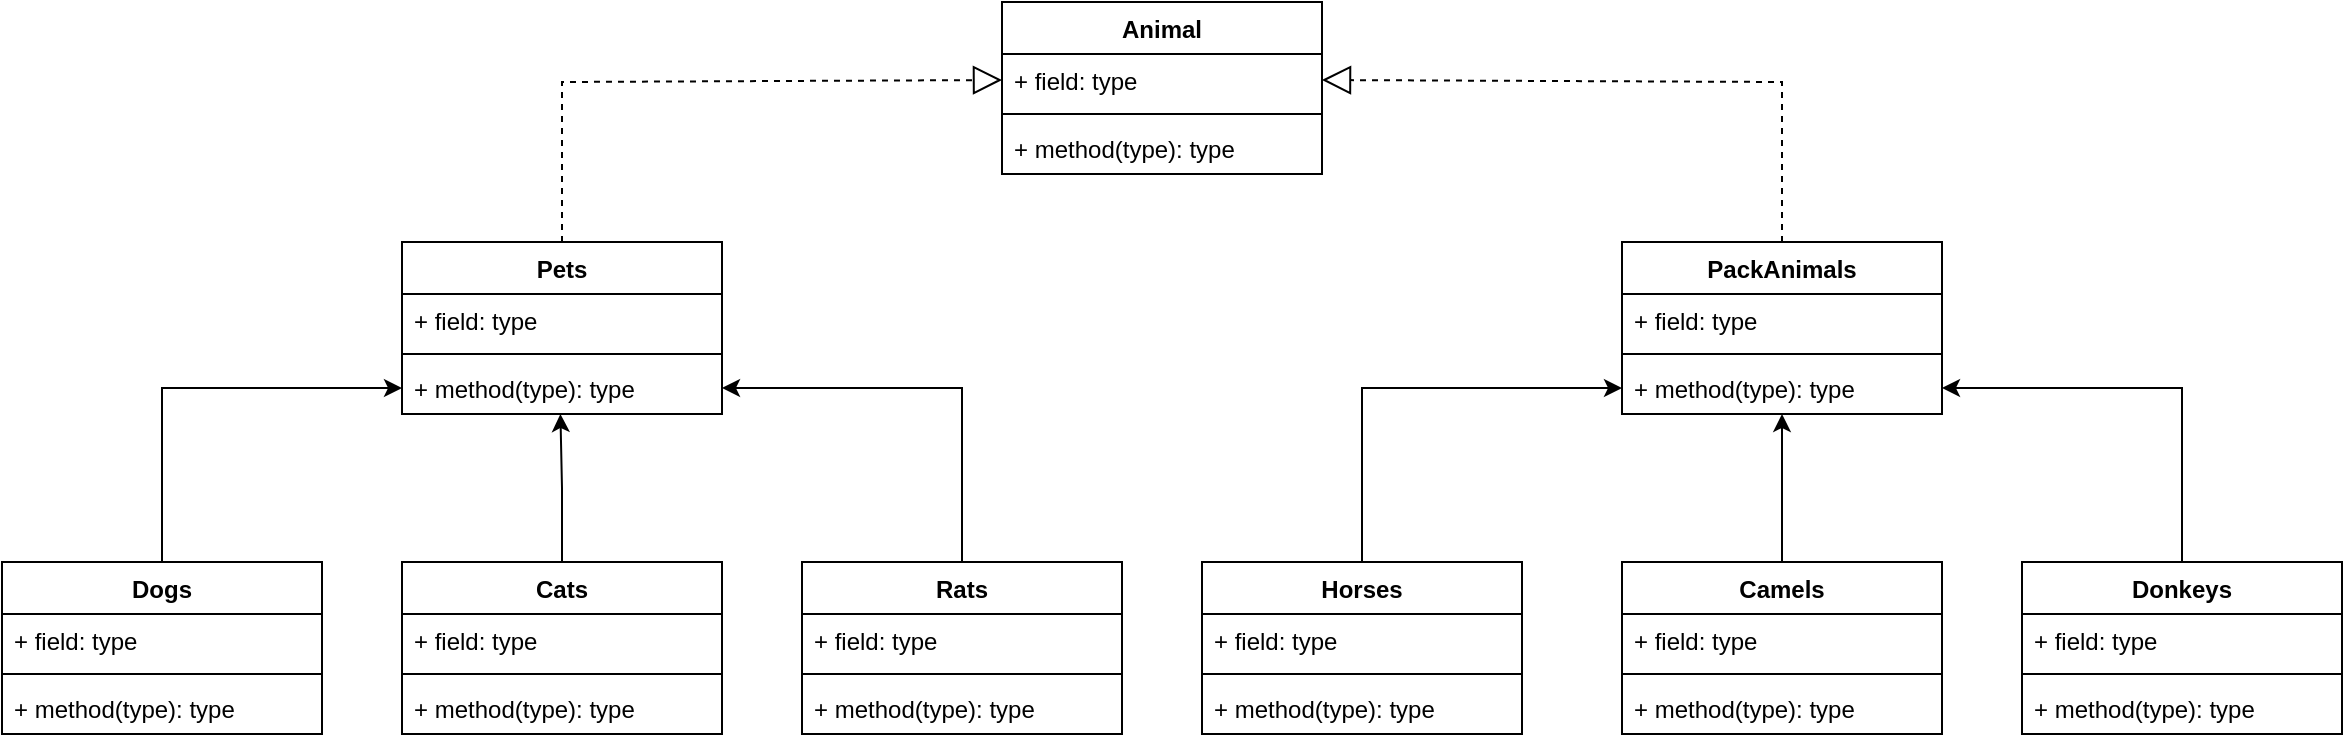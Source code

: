 <mxfile version="20.3.0" type="device"><diagram name="Page-1" id="c4acf3e9-155e-7222-9cf6-157b1a14988f"><mxGraphModel dx="2130" dy="659" grid="1" gridSize="10" guides="1" tooltips="1" connect="1" arrows="1" fold="1" page="1" pageScale="1" pageWidth="850" pageHeight="1100" background="none" math="0" shadow="0"><root><mxCell id="0"/><mxCell id="1" parent="0"/><mxCell id="O4q0f2NSy9v24PY43lTj-1" value="Animal" style="swimlane;fontStyle=1;align=center;verticalAlign=top;childLayout=stackLayout;horizontal=1;startSize=26;horizontalStack=0;resizeParent=1;resizeParentMax=0;resizeLast=0;collapsible=1;marginBottom=0;" vertex="1" parent="1"><mxGeometry x="450" y="40" width="160" height="86" as="geometry"/></mxCell><mxCell id="O4q0f2NSy9v24PY43lTj-2" value="+ field: type" style="text;strokeColor=none;fillColor=none;align=left;verticalAlign=top;spacingLeft=4;spacingRight=4;overflow=hidden;rotatable=0;points=[[0,0.5],[1,0.5]];portConstraint=eastwest;" vertex="1" parent="O4q0f2NSy9v24PY43lTj-1"><mxGeometry y="26" width="160" height="26" as="geometry"/></mxCell><mxCell id="O4q0f2NSy9v24PY43lTj-3" value="" style="line;strokeWidth=1;fillColor=none;align=left;verticalAlign=middle;spacingTop=-1;spacingLeft=3;spacingRight=3;rotatable=0;labelPosition=right;points=[];portConstraint=eastwest;strokeColor=inherit;" vertex="1" parent="O4q0f2NSy9v24PY43lTj-1"><mxGeometry y="52" width="160" height="8" as="geometry"/></mxCell><mxCell id="O4q0f2NSy9v24PY43lTj-4" value="+ method(type): type" style="text;strokeColor=none;fillColor=none;align=left;verticalAlign=top;spacingLeft=4;spacingRight=4;overflow=hidden;rotatable=0;points=[[0,0.5],[1,0.5]];portConstraint=eastwest;" vertex="1" parent="O4q0f2NSy9v24PY43lTj-1"><mxGeometry y="60" width="160" height="26" as="geometry"/></mxCell><mxCell id="O4q0f2NSy9v24PY43lTj-5" value="Pets" style="swimlane;fontStyle=1;align=center;verticalAlign=top;childLayout=stackLayout;horizontal=1;startSize=26;horizontalStack=0;resizeParent=1;resizeParentMax=0;resizeLast=0;collapsible=1;marginBottom=0;" vertex="1" parent="1"><mxGeometry x="150" y="160" width="160" height="86" as="geometry"/></mxCell><mxCell id="O4q0f2NSy9v24PY43lTj-6" value="+ field: type" style="text;strokeColor=none;fillColor=none;align=left;verticalAlign=top;spacingLeft=4;spacingRight=4;overflow=hidden;rotatable=0;points=[[0,0.5],[1,0.5]];portConstraint=eastwest;" vertex="1" parent="O4q0f2NSy9v24PY43lTj-5"><mxGeometry y="26" width="160" height="26" as="geometry"/></mxCell><mxCell id="O4q0f2NSy9v24PY43lTj-7" value="" style="line;strokeWidth=1;fillColor=none;align=left;verticalAlign=middle;spacingTop=-1;spacingLeft=3;spacingRight=3;rotatable=0;labelPosition=right;points=[];portConstraint=eastwest;strokeColor=inherit;" vertex="1" parent="O4q0f2NSy9v24PY43lTj-5"><mxGeometry y="52" width="160" height="8" as="geometry"/></mxCell><mxCell id="O4q0f2NSy9v24PY43lTj-8" value="+ method(type): type" style="text;strokeColor=none;fillColor=none;align=left;verticalAlign=top;spacingLeft=4;spacingRight=4;overflow=hidden;rotatable=0;points=[[0,0.5],[1,0.5]];portConstraint=eastwest;" vertex="1" parent="O4q0f2NSy9v24PY43lTj-5"><mxGeometry y="60" width="160" height="26" as="geometry"/></mxCell><mxCell id="O4q0f2NSy9v24PY43lTj-9" value="PackAnimals" style="swimlane;fontStyle=1;align=center;verticalAlign=top;childLayout=stackLayout;horizontal=1;startSize=26;horizontalStack=0;resizeParent=1;resizeParentMax=0;resizeLast=0;collapsible=1;marginBottom=0;" vertex="1" parent="1"><mxGeometry x="760" y="160" width="160" height="86" as="geometry"/></mxCell><mxCell id="O4q0f2NSy9v24PY43lTj-10" value="+ field: type" style="text;strokeColor=none;fillColor=none;align=left;verticalAlign=top;spacingLeft=4;spacingRight=4;overflow=hidden;rotatable=0;points=[[0,0.5],[1,0.5]];portConstraint=eastwest;" vertex="1" parent="O4q0f2NSy9v24PY43lTj-9"><mxGeometry y="26" width="160" height="26" as="geometry"/></mxCell><mxCell id="O4q0f2NSy9v24PY43lTj-11" value="" style="line;strokeWidth=1;fillColor=none;align=left;verticalAlign=middle;spacingTop=-1;spacingLeft=3;spacingRight=3;rotatable=0;labelPosition=right;points=[];portConstraint=eastwest;strokeColor=inherit;" vertex="1" parent="O4q0f2NSy9v24PY43lTj-9"><mxGeometry y="52" width="160" height="8" as="geometry"/></mxCell><mxCell id="O4q0f2NSy9v24PY43lTj-12" value="+ method(type): type" style="text;strokeColor=none;fillColor=none;align=left;verticalAlign=top;spacingLeft=4;spacingRight=4;overflow=hidden;rotatable=0;points=[[0,0.5],[1,0.5]];portConstraint=eastwest;" vertex="1" parent="O4q0f2NSy9v24PY43lTj-9"><mxGeometry y="60" width="160" height="26" as="geometry"/></mxCell><mxCell id="O4q0f2NSy9v24PY43lTj-13" value="" style="endArrow=block;dashed=1;endFill=0;endSize=12;html=1;rounded=0;exitX=0.5;exitY=0;exitDx=0;exitDy=0;entryX=0;entryY=0.5;entryDx=0;entryDy=0;" edge="1" parent="1" source="O4q0f2NSy9v24PY43lTj-5" target="O4q0f2NSy9v24PY43lTj-2"><mxGeometry width="160" relative="1" as="geometry"><mxPoint x="340" y="290" as="sourcePoint"/><mxPoint x="500" y="290" as="targetPoint"/><Array as="points"><mxPoint x="230" y="80"/></Array></mxGeometry></mxCell><mxCell id="O4q0f2NSy9v24PY43lTj-14" value="" style="endArrow=block;dashed=1;endFill=0;endSize=12;html=1;rounded=0;exitX=0.5;exitY=0;exitDx=0;exitDy=0;entryX=1;entryY=0.5;entryDx=0;entryDy=0;" edge="1" parent="1" source="O4q0f2NSy9v24PY43lTj-9" target="O4q0f2NSy9v24PY43lTj-2"><mxGeometry width="160" relative="1" as="geometry"><mxPoint x="510" y="141" as="sourcePoint"/><mxPoint x="570" y="50" as="targetPoint"/><Array as="points"><mxPoint x="840" y="80"/></Array></mxGeometry></mxCell><mxCell id="O4q0f2NSy9v24PY43lTj-40" style="edgeStyle=orthogonalEdgeStyle;rounded=0;orthogonalLoop=1;jettySize=auto;html=1;exitX=0.5;exitY=0;exitDx=0;exitDy=0;entryX=0.495;entryY=1;entryDx=0;entryDy=0;entryPerimeter=0;" edge="1" parent="1" source="O4q0f2NSy9v24PY43lTj-16" target="O4q0f2NSy9v24PY43lTj-8"><mxGeometry relative="1" as="geometry"><mxPoint x="230" y="270" as="targetPoint"/></mxGeometry></mxCell><mxCell id="O4q0f2NSy9v24PY43lTj-16" value="Cats" style="swimlane;fontStyle=1;align=center;verticalAlign=top;childLayout=stackLayout;horizontal=1;startSize=26;horizontalStack=0;resizeParent=1;resizeParentMax=0;resizeLast=0;collapsible=1;marginBottom=0;" vertex="1" parent="1"><mxGeometry x="150" y="320" width="160" height="86" as="geometry"/></mxCell><mxCell id="O4q0f2NSy9v24PY43lTj-17" value="+ field: type" style="text;strokeColor=none;fillColor=none;align=left;verticalAlign=top;spacingLeft=4;spacingRight=4;overflow=hidden;rotatable=0;points=[[0,0.5],[1,0.5]];portConstraint=eastwest;" vertex="1" parent="O4q0f2NSy9v24PY43lTj-16"><mxGeometry y="26" width="160" height="26" as="geometry"/></mxCell><mxCell id="O4q0f2NSy9v24PY43lTj-18" value="" style="line;strokeWidth=1;fillColor=none;align=left;verticalAlign=middle;spacingTop=-1;spacingLeft=3;spacingRight=3;rotatable=0;labelPosition=right;points=[];portConstraint=eastwest;strokeColor=inherit;" vertex="1" parent="O4q0f2NSy9v24PY43lTj-16"><mxGeometry y="52" width="160" height="8" as="geometry"/></mxCell><mxCell id="O4q0f2NSy9v24PY43lTj-19" value="+ method(type): type" style="text;strokeColor=none;fillColor=none;align=left;verticalAlign=top;spacingLeft=4;spacingRight=4;overflow=hidden;rotatable=0;points=[[0,0.5],[1,0.5]];portConstraint=eastwest;" vertex="1" parent="O4q0f2NSy9v24PY43lTj-16"><mxGeometry y="60" width="160" height="26" as="geometry"/></mxCell><mxCell id="O4q0f2NSy9v24PY43lTj-41" style="edgeStyle=orthogonalEdgeStyle;rounded=0;orthogonalLoop=1;jettySize=auto;html=1;exitX=0.5;exitY=0;exitDx=0;exitDy=0;entryX=1;entryY=0.5;entryDx=0;entryDy=0;" edge="1" parent="1" source="O4q0f2NSy9v24PY43lTj-20" target="O4q0f2NSy9v24PY43lTj-8"><mxGeometry relative="1" as="geometry"/></mxCell><mxCell id="O4q0f2NSy9v24PY43lTj-20" value="Rats" style="swimlane;fontStyle=1;align=center;verticalAlign=top;childLayout=stackLayout;horizontal=1;startSize=26;horizontalStack=0;resizeParent=1;resizeParentMax=0;resizeLast=0;collapsible=1;marginBottom=0;" vertex="1" parent="1"><mxGeometry x="350" y="320" width="160" height="86" as="geometry"/></mxCell><mxCell id="O4q0f2NSy9v24PY43lTj-21" value="+ field: type" style="text;strokeColor=none;fillColor=none;align=left;verticalAlign=top;spacingLeft=4;spacingRight=4;overflow=hidden;rotatable=0;points=[[0,0.5],[1,0.5]];portConstraint=eastwest;" vertex="1" parent="O4q0f2NSy9v24PY43lTj-20"><mxGeometry y="26" width="160" height="26" as="geometry"/></mxCell><mxCell id="O4q0f2NSy9v24PY43lTj-22" value="" style="line;strokeWidth=1;fillColor=none;align=left;verticalAlign=middle;spacingTop=-1;spacingLeft=3;spacingRight=3;rotatable=0;labelPosition=right;points=[];portConstraint=eastwest;strokeColor=inherit;" vertex="1" parent="O4q0f2NSy9v24PY43lTj-20"><mxGeometry y="52" width="160" height="8" as="geometry"/></mxCell><mxCell id="O4q0f2NSy9v24PY43lTj-23" value="+ method(type): type" style="text;strokeColor=none;fillColor=none;align=left;verticalAlign=top;spacingLeft=4;spacingRight=4;overflow=hidden;rotatable=0;points=[[0,0.5],[1,0.5]];portConstraint=eastwest;" vertex="1" parent="O4q0f2NSy9v24PY43lTj-20"><mxGeometry y="60" width="160" height="26" as="geometry"/></mxCell><mxCell id="O4q0f2NSy9v24PY43lTj-42" style="edgeStyle=orthogonalEdgeStyle;rounded=0;orthogonalLoop=1;jettySize=auto;html=1;exitX=0.5;exitY=0;exitDx=0;exitDy=0;entryX=0;entryY=0.5;entryDx=0;entryDy=0;" edge="1" parent="1" source="O4q0f2NSy9v24PY43lTj-24" target="O4q0f2NSy9v24PY43lTj-8"><mxGeometry relative="1" as="geometry"/></mxCell><mxCell id="O4q0f2NSy9v24PY43lTj-24" value="Dogs" style="swimlane;fontStyle=1;align=center;verticalAlign=top;childLayout=stackLayout;horizontal=1;startSize=26;horizontalStack=0;resizeParent=1;resizeParentMax=0;resizeLast=0;collapsible=1;marginBottom=0;" vertex="1" parent="1"><mxGeometry x="-50" y="320" width="160" height="86" as="geometry"/></mxCell><mxCell id="O4q0f2NSy9v24PY43lTj-25" value="+ field: type" style="text;strokeColor=none;fillColor=none;align=left;verticalAlign=top;spacingLeft=4;spacingRight=4;overflow=hidden;rotatable=0;points=[[0,0.5],[1,0.5]];portConstraint=eastwest;" vertex="1" parent="O4q0f2NSy9v24PY43lTj-24"><mxGeometry y="26" width="160" height="26" as="geometry"/></mxCell><mxCell id="O4q0f2NSy9v24PY43lTj-26" value="" style="line;strokeWidth=1;fillColor=none;align=left;verticalAlign=middle;spacingTop=-1;spacingLeft=3;spacingRight=3;rotatable=0;labelPosition=right;points=[];portConstraint=eastwest;strokeColor=inherit;" vertex="1" parent="O4q0f2NSy9v24PY43lTj-24"><mxGeometry y="52" width="160" height="8" as="geometry"/></mxCell><mxCell id="O4q0f2NSy9v24PY43lTj-27" value="+ method(type): type" style="text;strokeColor=none;fillColor=none;align=left;verticalAlign=top;spacingLeft=4;spacingRight=4;overflow=hidden;rotatable=0;points=[[0,0.5],[1,0.5]];portConstraint=eastwest;" vertex="1" parent="O4q0f2NSy9v24PY43lTj-24"><mxGeometry y="60" width="160" height="26" as="geometry"/></mxCell><mxCell id="O4q0f2NSy9v24PY43lTj-49" style="edgeStyle=orthogonalEdgeStyle;rounded=0;orthogonalLoop=1;jettySize=auto;html=1;exitX=0.5;exitY=0;exitDx=0;exitDy=0;entryX=0.5;entryY=1;entryDx=0;entryDy=0;" edge="1" parent="1" source="O4q0f2NSy9v24PY43lTj-28" target="O4q0f2NSy9v24PY43lTj-9"><mxGeometry relative="1" as="geometry"><mxPoint x="840" y="260" as="targetPoint"/></mxGeometry></mxCell><mxCell id="O4q0f2NSy9v24PY43lTj-28" value="Camels" style="swimlane;fontStyle=1;align=center;verticalAlign=top;childLayout=stackLayout;horizontal=1;startSize=26;horizontalStack=0;resizeParent=1;resizeParentMax=0;resizeLast=0;collapsible=1;marginBottom=0;" vertex="1" parent="1"><mxGeometry x="760" y="320" width="160" height="86" as="geometry"/></mxCell><mxCell id="O4q0f2NSy9v24PY43lTj-29" value="+ field: type" style="text;strokeColor=none;fillColor=none;align=left;verticalAlign=top;spacingLeft=4;spacingRight=4;overflow=hidden;rotatable=0;points=[[0,0.5],[1,0.5]];portConstraint=eastwest;" vertex="1" parent="O4q0f2NSy9v24PY43lTj-28"><mxGeometry y="26" width="160" height="26" as="geometry"/></mxCell><mxCell id="O4q0f2NSy9v24PY43lTj-30" value="" style="line;strokeWidth=1;fillColor=none;align=left;verticalAlign=middle;spacingTop=-1;spacingLeft=3;spacingRight=3;rotatable=0;labelPosition=right;points=[];portConstraint=eastwest;strokeColor=inherit;" vertex="1" parent="O4q0f2NSy9v24PY43lTj-28"><mxGeometry y="52" width="160" height="8" as="geometry"/></mxCell><mxCell id="O4q0f2NSy9v24PY43lTj-31" value="+ method(type): type" style="text;strokeColor=none;fillColor=none;align=left;verticalAlign=top;spacingLeft=4;spacingRight=4;overflow=hidden;rotatable=0;points=[[0,0.5],[1,0.5]];portConstraint=eastwest;" vertex="1" parent="O4q0f2NSy9v24PY43lTj-28"><mxGeometry y="60" width="160" height="26" as="geometry"/></mxCell><mxCell id="O4q0f2NSy9v24PY43lTj-50" style="edgeStyle=orthogonalEdgeStyle;rounded=0;orthogonalLoop=1;jettySize=auto;html=1;exitX=0.5;exitY=0;exitDx=0;exitDy=0;entryX=1;entryY=0.5;entryDx=0;entryDy=0;" edge="1" parent="1" source="O4q0f2NSy9v24PY43lTj-32" target="O4q0f2NSy9v24PY43lTj-12"><mxGeometry relative="1" as="geometry"/></mxCell><mxCell id="O4q0f2NSy9v24PY43lTj-32" value="Donkeys" style="swimlane;fontStyle=1;align=center;verticalAlign=top;childLayout=stackLayout;horizontal=1;startSize=26;horizontalStack=0;resizeParent=1;resizeParentMax=0;resizeLast=0;collapsible=1;marginBottom=0;" vertex="1" parent="1"><mxGeometry x="960" y="320" width="160" height="86" as="geometry"/></mxCell><mxCell id="O4q0f2NSy9v24PY43lTj-33" value="+ field: type" style="text;strokeColor=none;fillColor=none;align=left;verticalAlign=top;spacingLeft=4;spacingRight=4;overflow=hidden;rotatable=0;points=[[0,0.5],[1,0.5]];portConstraint=eastwest;" vertex="1" parent="O4q0f2NSy9v24PY43lTj-32"><mxGeometry y="26" width="160" height="26" as="geometry"/></mxCell><mxCell id="O4q0f2NSy9v24PY43lTj-34" value="" style="line;strokeWidth=1;fillColor=none;align=left;verticalAlign=middle;spacingTop=-1;spacingLeft=3;spacingRight=3;rotatable=0;labelPosition=right;points=[];portConstraint=eastwest;strokeColor=inherit;" vertex="1" parent="O4q0f2NSy9v24PY43lTj-32"><mxGeometry y="52" width="160" height="8" as="geometry"/></mxCell><mxCell id="O4q0f2NSy9v24PY43lTj-35" value="+ method(type): type" style="text;strokeColor=none;fillColor=none;align=left;verticalAlign=top;spacingLeft=4;spacingRight=4;overflow=hidden;rotatable=0;points=[[0,0.5],[1,0.5]];portConstraint=eastwest;" vertex="1" parent="O4q0f2NSy9v24PY43lTj-32"><mxGeometry y="60" width="160" height="26" as="geometry"/></mxCell><mxCell id="O4q0f2NSy9v24PY43lTj-48" style="edgeStyle=orthogonalEdgeStyle;rounded=0;orthogonalLoop=1;jettySize=auto;html=1;exitX=0.5;exitY=0;exitDx=0;exitDy=0;entryX=0;entryY=0.5;entryDx=0;entryDy=0;" edge="1" parent="1" source="O4q0f2NSy9v24PY43lTj-36" target="O4q0f2NSy9v24PY43lTj-12"><mxGeometry relative="1" as="geometry"/></mxCell><mxCell id="O4q0f2NSy9v24PY43lTj-36" value="Horses" style="swimlane;fontStyle=1;align=center;verticalAlign=top;childLayout=stackLayout;horizontal=1;startSize=26;horizontalStack=0;resizeParent=1;resizeParentMax=0;resizeLast=0;collapsible=1;marginBottom=0;" vertex="1" parent="1"><mxGeometry x="550" y="320" width="160" height="86" as="geometry"/></mxCell><mxCell id="O4q0f2NSy9v24PY43lTj-37" value="+ field: type" style="text;strokeColor=none;fillColor=none;align=left;verticalAlign=top;spacingLeft=4;spacingRight=4;overflow=hidden;rotatable=0;points=[[0,0.5],[1,0.5]];portConstraint=eastwest;" vertex="1" parent="O4q0f2NSy9v24PY43lTj-36"><mxGeometry y="26" width="160" height="26" as="geometry"/></mxCell><mxCell id="O4q0f2NSy9v24PY43lTj-38" value="" style="line;strokeWidth=1;fillColor=none;align=left;verticalAlign=middle;spacingTop=-1;spacingLeft=3;spacingRight=3;rotatable=0;labelPosition=right;points=[];portConstraint=eastwest;strokeColor=inherit;" vertex="1" parent="O4q0f2NSy9v24PY43lTj-36"><mxGeometry y="52" width="160" height="8" as="geometry"/></mxCell><mxCell id="O4q0f2NSy9v24PY43lTj-39" value="+ method(type): type" style="text;strokeColor=none;fillColor=none;align=left;verticalAlign=top;spacingLeft=4;spacingRight=4;overflow=hidden;rotatable=0;points=[[0,0.5],[1,0.5]];portConstraint=eastwest;" vertex="1" parent="O4q0f2NSy9v24PY43lTj-36"><mxGeometry y="60" width="160" height="26" as="geometry"/></mxCell></root></mxGraphModel></diagram></mxfile>